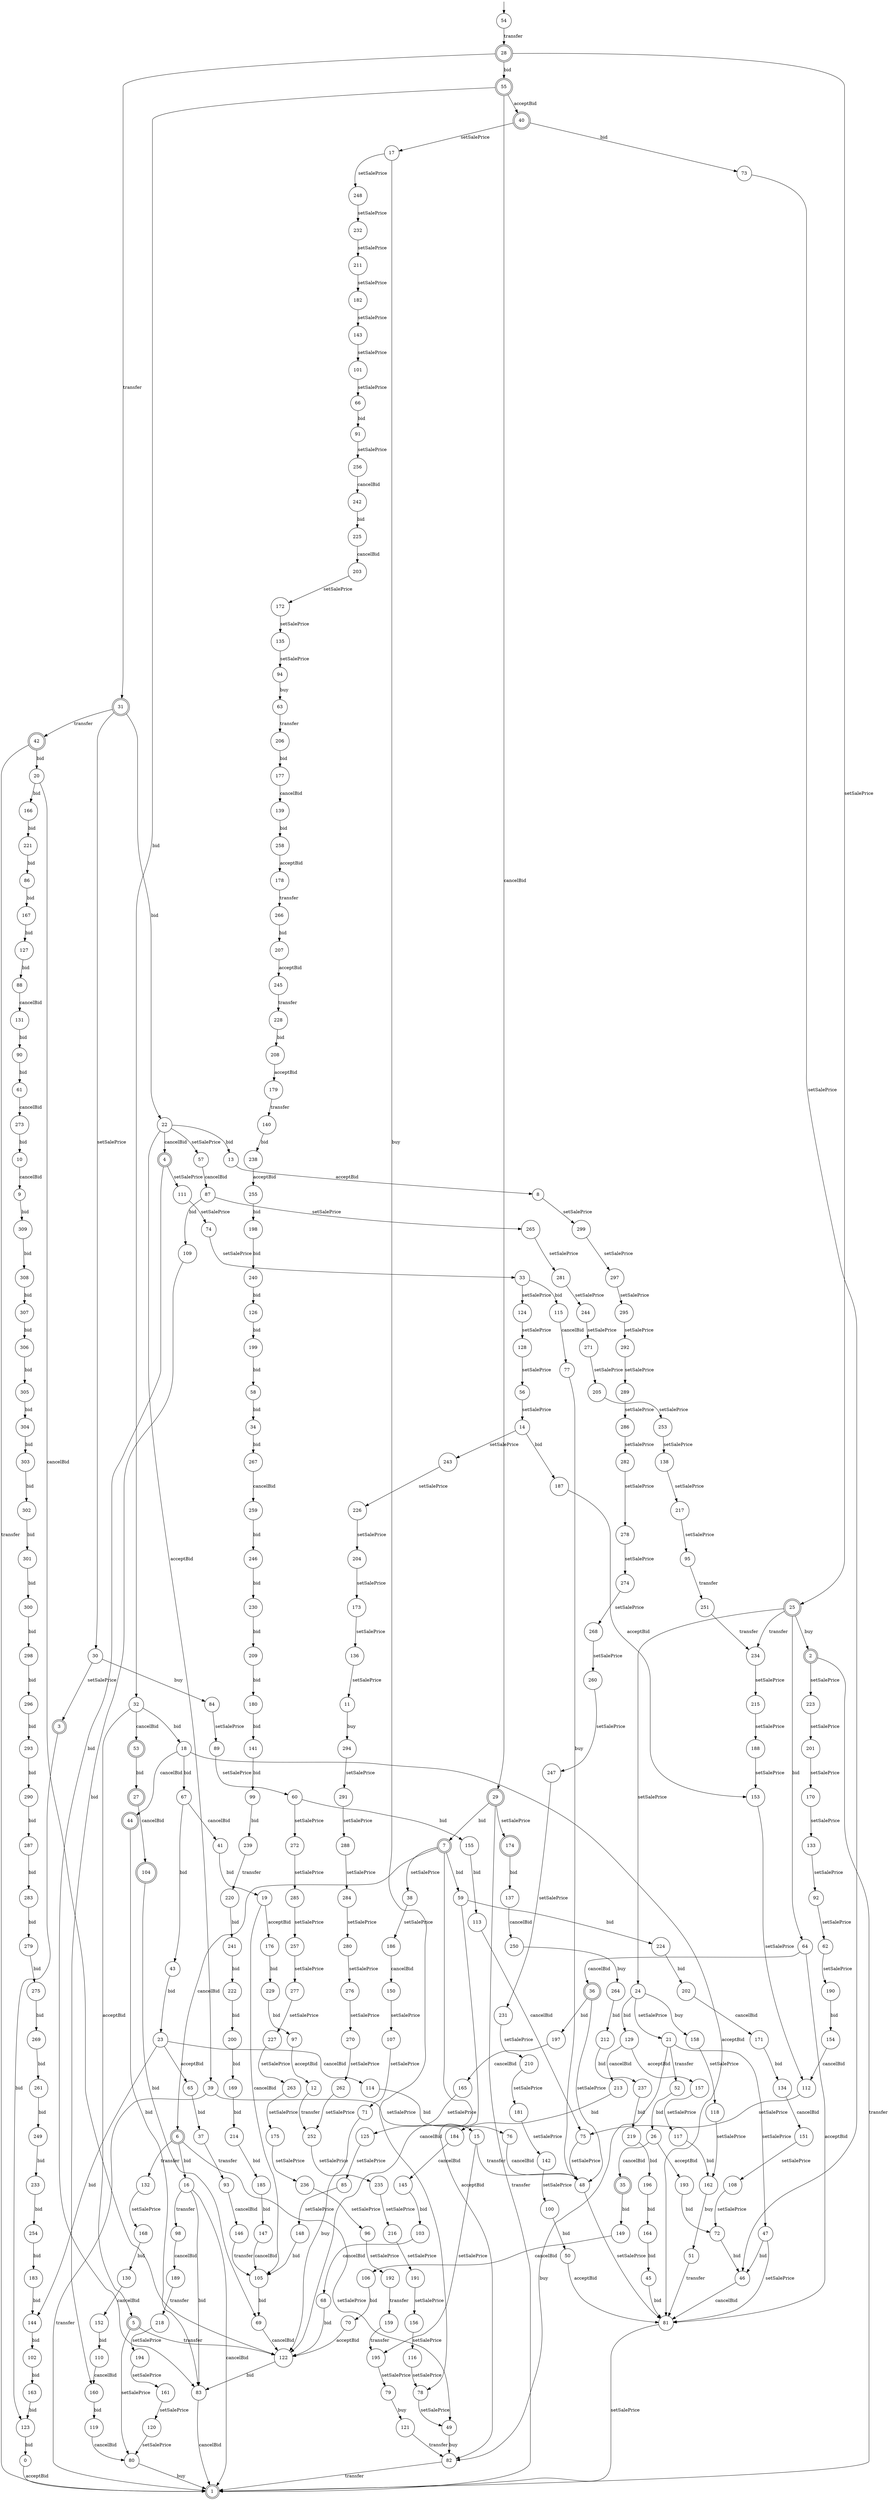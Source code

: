 digraph g {

	s0 [shape="circle" label="0"];
	s1 [shape="doublecircle" label="1"];
	s2 [shape="doublecircle" label="2"];
	s3 [shape="doublecircle" label="3"];
	s4 [shape="doublecircle" label="4"];
	s5 [shape="doublecircle" label="5"];
	s6 [shape="doublecircle" label="6"];
	s7 [shape="doublecircle" label="7"];
	s8 [shape="circle" label="8"];
	s9 [shape="circle" label="9"];
	s10 [shape="circle" label="10"];
	s11 [shape="circle" label="11"];
	s12 [shape="circle" label="12"];
	s13 [shape="circle" label="13"];
	s14 [shape="circle" label="14"];
	s15 [shape="circle" label="15"];
	s16 [shape="circle" label="16"];
	s17 [shape="circle" label="17"];
	s18 [shape="circle" label="18"];
	s19 [shape="circle" label="19"];
	s20 [shape="circle" label="20"];
	s21 [shape="circle" label="21"];
	s22 [shape="circle" label="22"];
	s23 [shape="circle" label="23"];
	s24 [shape="circle" label="24"];
	s25 [shape="doublecircle" label="25"];
	s26 [shape="circle" label="26"];
	s27 [shape="doublecircle" label="27"];
	s28 [shape="doublecircle" label="28"];
	s29 [shape="doublecircle" label="29"];
	s30 [shape="circle" label="30"];
	s31 [shape="doublecircle" label="31"];
	s32 [shape="circle" label="32"];
	s33 [shape="circle" label="33"];
	s34 [shape="circle" label="34"];
	s35 [shape="doublecircle" label="35"];
	s36 [shape="doublecircle" label="36"];
	s37 [shape="circle" label="37"];
	s38 [shape="circle" label="38"];
	s39 [shape="circle" label="39"];
	s40 [shape="doublecircle" label="40"];
	s41 [shape="circle" label="41"];
	s42 [shape="doublecircle" label="42"];
	s43 [shape="circle" label="43"];
	s44 [shape="doublecircle" label="44"];
	s45 [shape="circle" label="45"];
	s46 [shape="circle" label="46"];
	s47 [shape="circle" label="47"];
	s48 [shape="circle" label="48"];
	s49 [shape="circle" label="49"];
	s50 [shape="circle" label="50"];
	s51 [shape="circle" label="51"];
	s52 [shape="circle" label="52"];
	s53 [shape="doublecircle" label="53"];
	s54 [shape="circle" label="54"];
	s55 [shape="doublecircle" label="55"];
	s56 [shape="circle" label="56"];
	s57 [shape="circle" label="57"];
	s58 [shape="circle" label="58"];
	s59 [shape="circle" label="59"];
	s60 [shape="circle" label="60"];
	s61 [shape="circle" label="61"];
	s62 [shape="circle" label="62"];
	s63 [shape="circle" label="63"];
	s64 [shape="circle" label="64"];
	s65 [shape="circle" label="65"];
	s66 [shape="circle" label="66"];
	s67 [shape="circle" label="67"];
	s68 [shape="circle" label="68"];
	s69 [shape="circle" label="69"];
	s70 [shape="circle" label="70"];
	s71 [shape="circle" label="71"];
	s72 [shape="circle" label="72"];
	s73 [shape="circle" label="73"];
	s74 [shape="circle" label="74"];
	s75 [shape="circle" label="75"];
	s76 [shape="circle" label="76"];
	s77 [shape="circle" label="77"];
	s78 [shape="circle" label="78"];
	s79 [shape="circle" label="79"];
	s80 [shape="circle" label="80"];
	s81 [shape="circle" label="81"];
	s82 [shape="circle" label="82"];
	s83 [shape="circle" label="83"];
	s84 [shape="circle" label="84"];
	s85 [shape="circle" label="85"];
	s86 [shape="circle" label="86"];
	s87 [shape="circle" label="87"];
	s88 [shape="circle" label="88"];
	s89 [shape="circle" label="89"];
	s90 [shape="circle" label="90"];
	s91 [shape="circle" label="91"];
	s92 [shape="circle" label="92"];
	s93 [shape="circle" label="93"];
	s94 [shape="circle" label="94"];
	s95 [shape="circle" label="95"];
	s96 [shape="circle" label="96"];
	s97 [shape="circle" label="97"];
	s98 [shape="circle" label="98"];
	s99 [shape="circle" label="99"];
	s100 [shape="circle" label="100"];
	s101 [shape="circle" label="101"];
	s102 [shape="circle" label="102"];
	s103 [shape="circle" label="103"];
	s104 [shape="doublecircle" label="104"];
	s105 [shape="circle" label="105"];
	s106 [shape="circle" label="106"];
	s107 [shape="circle" label="107"];
	s108 [shape="circle" label="108"];
	s109 [shape="circle" label="109"];
	s110 [shape="circle" label="110"];
	s111 [shape="circle" label="111"];
	s112 [shape="circle" label="112"];
	s113 [shape="circle" label="113"];
	s114 [shape="circle" label="114"];
	s115 [shape="circle" label="115"];
	s116 [shape="circle" label="116"];
	s117 [shape="circle" label="117"];
	s118 [shape="circle" label="118"];
	s119 [shape="circle" label="119"];
	s120 [shape="circle" label="120"];
	s121 [shape="circle" label="121"];
	s122 [shape="circle" label="122"];
	s123 [shape="circle" label="123"];
	s124 [shape="circle" label="124"];
	s125 [shape="circle" label="125"];
	s126 [shape="circle" label="126"];
	s127 [shape="circle" label="127"];
	s128 [shape="circle" label="128"];
	s129 [shape="circle" label="129"];
	s130 [shape="circle" label="130"];
	s131 [shape="circle" label="131"];
	s132 [shape="circle" label="132"];
	s133 [shape="circle" label="133"];
	s134 [shape="circle" label="134"];
	s135 [shape="circle" label="135"];
	s136 [shape="circle" label="136"];
	s137 [shape="circle" label="137"];
	s138 [shape="circle" label="138"];
	s139 [shape="circle" label="139"];
	s140 [shape="circle" label="140"];
	s141 [shape="circle" label="141"];
	s142 [shape="circle" label="142"];
	s143 [shape="circle" label="143"];
	s144 [shape="circle" label="144"];
	s145 [shape="circle" label="145"];
	s146 [shape="circle" label="146"];
	s147 [shape="circle" label="147"];
	s148 [shape="circle" label="148"];
	s149 [shape="circle" label="149"];
	s150 [shape="circle" label="150"];
	s151 [shape="circle" label="151"];
	s152 [shape="circle" label="152"];
	s153 [shape="circle" label="153"];
	s154 [shape="circle" label="154"];
	s155 [shape="circle" label="155"];
	s156 [shape="circle" label="156"];
	s157 [shape="circle" label="157"];
	s158 [shape="circle" label="158"];
	s159 [shape="circle" label="159"];
	s160 [shape="circle" label="160"];
	s161 [shape="circle" label="161"];
	s162 [shape="circle" label="162"];
	s163 [shape="circle" label="163"];
	s164 [shape="circle" label="164"];
	s165 [shape="circle" label="165"];
	s166 [shape="circle" label="166"];
	s167 [shape="circle" label="167"];
	s168 [shape="circle" label="168"];
	s169 [shape="circle" label="169"];
	s170 [shape="circle" label="170"];
	s171 [shape="circle" label="171"];
	s172 [shape="circle" label="172"];
	s173 [shape="circle" label="173"];
	s174 [shape="doublecircle" label="174"];
	s175 [shape="circle" label="175"];
	s176 [shape="circle" label="176"];
	s177 [shape="circle" label="177"];
	s178 [shape="circle" label="178"];
	s179 [shape="circle" label="179"];
	s180 [shape="circle" label="180"];
	s181 [shape="circle" label="181"];
	s182 [shape="circle" label="182"];
	s183 [shape="circle" label="183"];
	s184 [shape="circle" label="184"];
	s185 [shape="circle" label="185"];
	s186 [shape="circle" label="186"];
	s187 [shape="circle" label="187"];
	s188 [shape="circle" label="188"];
	s189 [shape="circle" label="189"];
	s190 [shape="circle" label="190"];
	s191 [shape="circle" label="191"];
	s192 [shape="circle" label="192"];
	s193 [shape="circle" label="193"];
	s194 [shape="circle" label="194"];
	s195 [shape="circle" label="195"];
	s196 [shape="circle" label="196"];
	s197 [shape="circle" label="197"];
	s198 [shape="circle" label="198"];
	s199 [shape="circle" label="199"];
	s200 [shape="circle" label="200"];
	s201 [shape="circle" label="201"];
	s202 [shape="circle" label="202"];
	s203 [shape="circle" label="203"];
	s204 [shape="circle" label="204"];
	s205 [shape="circle" label="205"];
	s206 [shape="circle" label="206"];
	s207 [shape="circle" label="207"];
	s208 [shape="circle" label="208"];
	s209 [shape="circle" label="209"];
	s210 [shape="circle" label="210"];
	s211 [shape="circle" label="211"];
	s212 [shape="circle" label="212"];
	s213 [shape="circle" label="213"];
	s214 [shape="circle" label="214"];
	s215 [shape="circle" label="215"];
	s216 [shape="circle" label="216"];
	s217 [shape="circle" label="217"];
	s218 [shape="circle" label="218"];
	s219 [shape="circle" label="219"];
	s220 [shape="circle" label="220"];
	s221 [shape="circle" label="221"];
	s222 [shape="circle" label="222"];
	s223 [shape="circle" label="223"];
	s224 [shape="circle" label="224"];
	s225 [shape="circle" label="225"];
	s226 [shape="circle" label="226"];
	s227 [shape="circle" label="227"];
	s228 [shape="circle" label="228"];
	s229 [shape="circle" label="229"];
	s230 [shape="circle" label="230"];
	s231 [shape="circle" label="231"];
	s232 [shape="circle" label="232"];
	s233 [shape="circle" label="233"];
	s234 [shape="circle" label="234"];
	s235 [shape="circle" label="235"];
	s236 [shape="circle" label="236"];
	s237 [shape="circle" label="237"];
	s238 [shape="circle" label="238"];
	s239 [shape="circle" label="239"];
	s240 [shape="circle" label="240"];
	s241 [shape="circle" label="241"];
	s242 [shape="circle" label="242"];
	s243 [shape="circle" label="243"];
	s244 [shape="circle" label="244"];
	s245 [shape="circle" label="245"];
	s246 [shape="circle" label="246"];
	s247 [shape="circle" label="247"];
	s248 [shape="circle" label="248"];
	s249 [shape="circle" label="249"];
	s250 [shape="circle" label="250"];
	s251 [shape="circle" label="251"];
	s252 [shape="circle" label="252"];
	s253 [shape="circle" label="253"];
	s254 [shape="circle" label="254"];
	s255 [shape="circle" label="255"];
	s256 [shape="circle" label="256"];
	s257 [shape="circle" label="257"];
	s258 [shape="circle" label="258"];
	s259 [shape="circle" label="259"];
	s260 [shape="circle" label="260"];
	s261 [shape="circle" label="261"];
	s262 [shape="circle" label="262"];
	s263 [shape="circle" label="263"];
	s264 [shape="circle" label="264"];
	s265 [shape="circle" label="265"];
	s266 [shape="circle" label="266"];
	s267 [shape="circle" label="267"];
	s268 [shape="circle" label="268"];
	s269 [shape="circle" label="269"];
	s270 [shape="circle" label="270"];
	s271 [shape="circle" label="271"];
	s272 [shape="circle" label="272"];
	s273 [shape="circle" label="273"];
	s274 [shape="circle" label="274"];
	s275 [shape="circle" label="275"];
	s276 [shape="circle" label="276"];
	s277 [shape="circle" label="277"];
	s278 [shape="circle" label="278"];
	s279 [shape="circle" label="279"];
	s280 [shape="circle" label="280"];
	s281 [shape="circle" label="281"];
	s282 [shape="circle" label="282"];
	s283 [shape="circle" label="283"];
	s284 [shape="circle" label="284"];
	s285 [shape="circle" label="285"];
	s286 [shape="circle" label="286"];
	s287 [shape="circle" label="287"];
	s288 [shape="circle" label="288"];
	s289 [shape="circle" label="289"];
	s290 [shape="circle" label="290"];
	s291 [shape="circle" label="291"];
	s292 [shape="circle" label="292"];
	s293 [shape="circle" label="293"];
	s294 [shape="circle" label="294"];
	s295 [shape="circle" label="295"];
	s296 [shape="circle" label="296"];
	s297 [shape="circle" label="297"];
	s298 [shape="circle" label="298"];
	s299 [shape="circle" label="299"];
	s300 [shape="circle" label="300"];
	s301 [shape="circle" label="301"];
	s302 [shape="circle" label="302"];
	s303 [shape="circle" label="303"];
	s304 [shape="circle" label="304"];
	s305 [shape="circle" label="305"];
	s306 [shape="circle" label="306"];
	s307 [shape="circle" label="307"];
	s308 [shape="circle" label="308"];
	s309 [shape="circle" label="309"];
	s0 -> s1 [label="acceptBid"];
	s2 -> s223 [label="setSalePrice"];
	s2 -> s1 [label="transfer"];
	s3 -> s123 [label="bid"];
	s4 -> s111 [label="setSalePrice"];
	s4 -> s83 [label="bid"];
	s5 -> s80 [label="setSalePrice"];
	s5 -> s122 [label="transfer"];
	s6 -> s49 [label="setSalePrice"];
	s6 -> s16 [label="bid"];
	s6 -> s132 [label="transfer"];
	s7 -> s38 [label="setSalePrice"];
	s7 -> s59 [label="bid"];
	s7 -> s82 [label="acceptBid"];
	s7 -> s6 [label="cancelBid"];
	s8 -> s299 [label="setSalePrice"];
	s9 -> s309 [label="bid"];
	s10 -> s9 [label="cancelBid"];
	s11 -> s294 [label="buy"];
	s12 -> s252 [label="transfer"];
	s13 -> s8 [label="acceptBid"];
	s14 -> s243 [label="setSalePrice"];
	s14 -> s187 [label="bid"];
	s15 -> s195 [label="setSalePrice"];
	s15 -> s48 [label="transfer"];
	s16 -> s83 [label="bid"];
	s16 -> s1 [label="cancelBid"];
	s16 -> s98 [label="transfer"];
	s17 -> s248 [label="setSalePrice"];
	s17 -> s78 [label="buy"];
	s18 -> s67 [label="bid"];
	s18 -> s81 [label="acceptBid"];
	s18 -> s44 [label="cancelBid"];
	s19 -> s176 [label="acceptBid"];
	s19 -> s105 [label="cancelBid"];
	s20 -> s166 [label="bid"];
	s20 -> s122 [label="cancelBid"];
	s21 -> s47 [label="setSalePrice"];
	s21 -> s82 [label="buy"];
	s21 -> s52 [label="transfer"];
	s22 -> s57 [label="setSalePrice"];
	s22 -> s13 [label="bid"];
	s22 -> s39 [label="acceptBid"];
	s22 -> s4 [label="cancelBid"];
	s23 -> s144 [label="bid"];
	s23 -> s65 [label="acceptBid"];
	s23 -> s114 [label="cancelBid"];
	s24 -> s21 [label="setSalePrice"];
	s24 -> s129 [label="bid"];
	s24 -> s158 [label="buy"];
	s25 -> s24 [label="setSalePrice"];
	s25 -> s64 [label="bid"];
	s25 -> s2 [label="buy"];
	s25 -> s234 [label="transfer"];
	s26 -> s193 [label="acceptBid"];
	s26 -> s35 [label="cancelBid"];
	s27 -> s104 [label="cancelBid"];
	s28 -> s25 [label="setSalePrice"];
	s28 -> s55 [label="bid"];
	s28 -> s31 [label="transfer"];
	s29 -> s174 [label="setSalePrice"];
	s29 -> s7 [label="bid"];
	s29 -> s1 [label="transfer"];
	s30 -> s3 [label="setSalePrice"];
	s30 -> s84 [label="buy"];
	s31 -> s30 [label="setSalePrice"];
	s31 -> s22 [label="bid"];
	s31 -> s42 [label="transfer"];
	s32 -> s18 [label="bid"];
	s32 -> s5 [label="acceptBid"];
	s32 -> s53 [label="cancelBid"];
	s33 -> s124 [label="setSalePrice"];
	s33 -> s115 [label="bid"];
	s34 -> s267 [label="bid"];
	s35 -> s149 [label="bid"];
	s36 -> s48 [label="setSalePrice"];
	s36 -> s197 [label="bid"];
	s37 -> s93 [label="transfer"];
	s38 -> s186 [label="setSalePrice"];
	s39 -> s15 [label="setSalePrice"];
	s39 -> s1 [label="transfer"];
	s40 -> s17 [label="setSalePrice"];
	s40 -> s73 [label="bid"];
	s41 -> s19 [label="bid"];
	s42 -> s20 [label="bid"];
	s42 -> s1 [label="transfer"];
	s43 -> s23 [label="bid"];
	s44 -> s83 [label="bid"];
	s45 -> s81 [label="bid"];
	s46 -> s81 [label="cancelBid"];
	s47 -> s81 [label="setSalePrice"];
	s47 -> s46 [label="bid"];
	s48 -> s81 [label="setSalePrice"];
	s49 -> s82 [label="buy"];
	s50 -> s81 [label="acceptBid"];
	s51 -> s81 [label="transfer"];
	s52 -> s26 [label="bid"];
	s53 -> s27 [label="bid"];
	s54 -> s28 [label="transfer"];
	s55 -> s32 [label="bid"];
	s55 -> s40 [label="acceptBid"];
	s55 -> s29 [label="cancelBid"];
	s56 -> s14 [label="setSalePrice"];
	s57 -> s87 [label="cancelBid"];
	s58 -> s34 [label="bid"];
	s59 -> s224 [label="bid"];
	s59 -> s122 [label="cancelBid"];
	s60 -> s272 [label="setSalePrice"];
	s60 -> s155 [label="bid"];
	s61 -> s273 [label="cancelBid"];
	s62 -> s190 [label="setSalePrice"];
	s63 -> s206 [label="transfer"];
	s64 -> s81 [label="acceptBid"];
	s64 -> s36 [label="cancelBid"];
	s65 -> s37 [label="bid"];
	s66 -> s91 [label="bid"];
	s67 -> s43 [label="bid"];
	s67 -> s41 [label="cancelBid"];
	s68 -> s122 [label="bid"];
	s69 -> s122 [label="cancelBid"];
	s70 -> s122 [label="acceptBid"];
	s71 -> s122 [label="buy"];
	s72 -> s46 [label="bid"];
	s73 -> s46 [label="setSalePrice"];
	s74 -> s33 [label="setSalePrice"];
	s75 -> s48 [label="setSalePrice"];
	s76 -> s48 [label="cancelBid"];
	s77 -> s48 [label="buy"];
	s78 -> s49 [label="setSalePrice"];
	s79 -> s121 [label="buy"];
	s80 -> s1 [label="buy"];
	s81 -> s1 [label="setSalePrice"];
	s82 -> s1 [label="transfer"];
	s83 -> s1 [label="cancelBid"];
	s84 -> s89 [label="setSalePrice"];
	s85 -> s148 [label="setSalePrice"];
	s86 -> s167 [label="bid"];
	s87 -> s265 [label="setSalePrice"];
	s87 -> s109 [label="bid"];
	s88 -> s131 [label="cancelBid"];
	s89 -> s60 [label="setSalePrice"];
	s90 -> s61 [label="bid"];
	s91 -> s256 [label="setSalePrice"];
	s92 -> s62 [label="setSalePrice"];
	s93 -> s146 [label="cancelBid"];
	s94 -> s63 [label="buy"];
	s95 -> s251 [label="transfer"];
	s96 -> s192 [label="setSalePrice"];
	s97 -> s12 [label="acceptBid"];
	s98 -> s189 [label="cancelBid"];
	s99 -> s239 [label="bid"];
	s100 -> s50 [label="bid"];
	s101 -> s66 [label="setSalePrice"];
	s102 -> s163 [label="bid"];
	s103 -> s68 [label="cancelBid"];
	s104 -> s69 [label="bid"];
	s105 -> s69 [label="bid"];
	s106 -> s70 [label="bid"];
	s107 -> s71 [label="setSalePrice"];
	s108 -> s72 [label="setSalePrice"];
	s109 -> s160 [label="bid"];
	s110 -> s160 [label="cancelBid"];
	s111 -> s74 [label="setSalePrice"];
	s112 -> s75 [label="setSalePrice"];
	s113 -> s75 [label="cancelBid"];
	s114 -> s76 [label="bid"];
	s115 -> s77 [label="cancelBid"];
	s116 -> s78 [label="setSalePrice"];
	s117 -> s162 [label="bid"];
	s118 -> s162 [label="setSalePrice"];
	s119 -> s80 [label="cancelBid"];
	s120 -> s80 [label="setSalePrice"];
	s121 -> s82 [label="transfer"];
	s122 -> s83 [label="bid"];
	s123 -> s0 [label="bid"];
	s124 -> s128 [label="setSalePrice"];
	s125 -> s85 [label="setSalePrice"];
	s126 -> s199 [label="bid"];
	s127 -> s88 [label="bid"];
	s128 -> s56 [label="setSalePrice"];
	s129 -> s157 [label="acceptBid"];
	s129 -> s213 [label="cancelBid"];
	s130 -> s152 [label="cancelBid"];
	s131 -> s90 [label="bid"];
	s132 -> s168 [label="setSalePrice"];
	s133 -> s92 [label="setSalePrice"];
	s134 -> s151 [label="cancelBid"];
	s135 -> s94 [label="setSalePrice"];
	s136 -> s11 [label="setSalePrice"];
	s137 -> s250 [label="cancelBid"];
	s138 -> s217 [label="setSalePrice"];
	s139 -> s258 [label="bid"];
	s140 -> s238 [label="bid"];
	s141 -> s99 [label="bid"];
	s142 -> s100 [label="setSalePrice"];
	s143 -> s101 [label="setSalePrice"];
	s144 -> s102 [label="bid"];
	s145 -> s103 [label="bid"];
	s146 -> s105 [label="transfer"];
	s147 -> s105 [label="cancelBid"];
	s148 -> s105 [label="bid"];
	s149 -> s106 [label="cancelBid"];
	s150 -> s107 [label="setSalePrice"];
	s151 -> s108 [label="setSalePrice"];
	s152 -> s110 [label="bid"];
	s153 -> s112 [label="setSalePrice"];
	s154 -> s112 [label="cancelBid"];
	s155 -> s113 [label="bid"];
	s156 -> s116 [label="setSalePrice"];
	s157 -> s117 [label="setSalePrice"];
	s158 -> s118 [label="setSalePrice"];
	s159 -> s195 [label="transfer"];
	s160 -> s119 [label="bid"];
	s161 -> s120 [label="setSalePrice"];
	s162 -> s51 [label="buy"];
	s163 -> s123 [label="bid"];
	s164 -> s45 [label="bid"];
	s165 -> s125 [label="setSalePrice"];
	s166 -> s221 [label="bid"];
	s167 -> s127 [label="bid"];
	s168 -> s130 [label="bid"];
	s169 -> s214 [label="bid"];
	s170 -> s133 [label="setSalePrice"];
	s171 -> s134 [label="bid"];
	s172 -> s135 [label="setSalePrice"];
	s173 -> s136 [label="setSalePrice"];
	s174 -> s137 [label="bid"];
	s175 -> s236 [label="setSalePrice"];
	s176 -> s229 [label="bid"];
	s177 -> s139 [label="cancelBid"];
	s178 -> s266 [label="transfer"];
	s179 -> s140 [label="transfer"];
	s180 -> s141 [label="bid"];
	s181 -> s142 [label="setSalePrice"];
	s182 -> s143 [label="setSalePrice"];
	s183 -> s144 [label="bid"];
	s184 -> s145 [label="cancelBid"];
	s185 -> s147 [label="bid"];
	s186 -> s150 [label="cancelBid"];
	s187 -> s153 [label="acceptBid"];
	s188 -> s153 [label="setSalePrice"];
	s189 -> s218 [label="transfer"];
	s190 -> s154 [label="bid"];
	s191 -> s156 [label="setSalePrice"];
	s192 -> s159 [label="transfer"];
	s193 -> s72 [label="bid"];
	s194 -> s161 [label="setSalePrice"];
	s195 -> s79 [label="setSalePrice"];
	s196 -> s164 [label="bid"];
	s197 -> s165 [label="cancelBid"];
	s198 -> s240 [label="bid"];
	s199 -> s58 [label="bid"];
	s200 -> s169 [label="bid"];
	s201 -> s170 [label="setSalePrice"];
	s202 -> s171 [label="cancelBid"];
	s203 -> s172 [label="setSalePrice"];
	s204 -> s173 [label="setSalePrice"];
	s205 -> s253 [label="setSalePrice"];
	s206 -> s177 [label="bid"];
	s207 -> s245 [label="acceptBid"];
	s208 -> s179 [label="acceptBid"];
	s209 -> s180 [label="bid"];
	s210 -> s181 [label="setSalePrice"];
	s211 -> s182 [label="setSalePrice"];
	s212 -> s237 [label="bid"];
	s213 -> s184 [label="bid"];
	s214 -> s185 [label="bid"];
	s215 -> s188 [label="setSalePrice"];
	s216 -> s191 [label="setSalePrice"];
	s217 -> s95 [label="setSalePrice"];
	s218 -> s194 [label="setSalePrice"];
	s219 -> s196 [label="bid"];
	s220 -> s241 [label="bid"];
	s221 -> s86 [label="bid"];
	s222 -> s200 [label="bid"];
	s223 -> s201 [label="setSalePrice"];
	s224 -> s202 [label="bid"];
	s225 -> s203 [label="cancelBid"];
	s226 -> s204 [label="setSalePrice"];
	s227 -> s263 [label="setSalePrice"];
	s228 -> s208 [label="bid"];
	s229 -> s97 [label="bid"];
	s230 -> s209 [label="bid"];
	s231 -> s210 [label="setSalePrice"];
	s232 -> s211 [label="setSalePrice"];
	s233 -> s254 [label="bid"];
	s234 -> s215 [label="setSalePrice"];
	s235 -> s216 [label="setSalePrice"];
	s236 -> s96 [label="setSalePrice"];
	s237 -> s219 [label="bid"];
	s238 -> s255 [label="acceptBid"];
	s239 -> s220 [label="transfer"];
	s240 -> s126 [label="bid"];
	s241 -> s222 [label="bid"];
	s242 -> s225 [label="bid"];
	s243 -> s226 [label="setSalePrice"];
	s244 -> s271 [label="setSalePrice"];
	s245 -> s228 [label="transfer"];
	s246 -> s230 [label="bid"];
	s247 -> s231 [label="setSalePrice"];
	s248 -> s232 [label="setSalePrice"];
	s249 -> s233 [label="bid"];
	s250 -> s264 [label="buy"];
	s251 -> s234 [label="transfer"];
	s252 -> s235 [label="setSalePrice"];
	s253 -> s138 [label="setSalePrice"];
	s254 -> s183 [label="bid"];
	s255 -> s198 [label="bid"];
	s256 -> s242 [label="cancelBid"];
	s257 -> s277 [label="setSalePrice"];
	s258 -> s178 [label="acceptBid"];
	s259 -> s246 [label="bid"];
	s260 -> s247 [label="setSalePrice"];
	s261 -> s249 [label="bid"];
	s262 -> s252 [label="setSalePrice"];
	s263 -> s175 [label="setSalePrice"];
	s264 -> s212 [label="bid"];
	s265 -> s281 [label="setSalePrice"];
	s266 -> s207 [label="bid"];
	s267 -> s259 [label="cancelBid"];
	s268 -> s260 [label="setSalePrice"];
	s269 -> s261 [label="bid"];
	s270 -> s262 [label="setSalePrice"];
	s271 -> s205 [label="setSalePrice"];
	s272 -> s285 [label="setSalePrice"];
	s273 -> s10 [label="bid"];
	s274 -> s268 [label="setSalePrice"];
	s275 -> s269 [label="bid"];
	s276 -> s270 [label="setSalePrice"];
	s277 -> s227 [label="setSalePrice"];
	s278 -> s274 [label="setSalePrice"];
	s279 -> s275 [label="bid"];
	s280 -> s276 [label="setSalePrice"];
	s281 -> s244 [label="setSalePrice"];
	s282 -> s278 [label="setSalePrice"];
	s283 -> s279 [label="bid"];
	s284 -> s280 [label="setSalePrice"];
	s285 -> s257 [label="setSalePrice"];
	s286 -> s282 [label="setSalePrice"];
	s287 -> s283 [label="bid"];
	s288 -> s284 [label="setSalePrice"];
	s289 -> s286 [label="setSalePrice"];
	s290 -> s287 [label="bid"];
	s291 -> s288 [label="setSalePrice"];
	s292 -> s289 [label="setSalePrice"];
	s293 -> s290 [label="bid"];
	s294 -> s291 [label="setSalePrice"];
	s295 -> s292 [label="setSalePrice"];
	s296 -> s293 [label="bid"];
	s297 -> s295 [label="setSalePrice"];
	s298 -> s296 [label="bid"];
	s299 -> s297 [label="setSalePrice"];
	s300 -> s298 [label="bid"];
	s301 -> s300 [label="bid"];
	s302 -> s301 [label="bid"];
	s303 -> s302 [label="bid"];
	s304 -> s303 [label="bid"];
	s305 -> s304 [label="bid"];
	s306 -> s305 [label="bid"];
	s307 -> s306 [label="bid"];
	s308 -> s307 [label="bid"];
	s309 -> s308 [label="bid"];

__start0 [label="" shape="none" width="0" height="0"];
__start0 -> s54;

}
